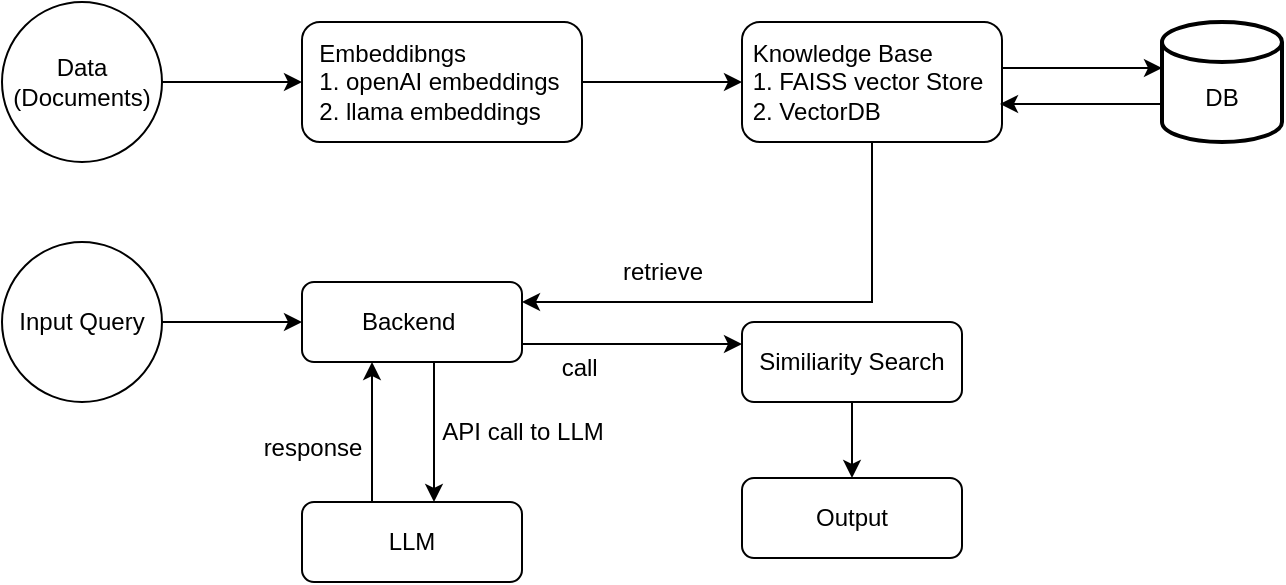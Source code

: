 <mxfile version="24.8.4">
  <diagram name="Page-1" id="OoK_uFteP8kYXy7ZYC2m">
    <mxGraphModel dx="1313" dy="653" grid="1" gridSize="10" guides="1" tooltips="1" connect="1" arrows="1" fold="1" page="1" pageScale="1" pageWidth="850" pageHeight="1100" math="0" shadow="0">
      <root>
        <mxCell id="0" />
        <mxCell id="1" parent="0" />
        <mxCell id="UfGmUHNd1bt90k4gJdgt-2" style="edgeStyle=orthogonalEdgeStyle;rounded=0;orthogonalLoop=1;jettySize=auto;html=1;" edge="1" parent="1" source="UfGmUHNd1bt90k4gJdgt-1">
          <mxGeometry relative="1" as="geometry">
            <mxPoint x="190" y="90" as="targetPoint" />
          </mxGeometry>
        </mxCell>
        <mxCell id="UfGmUHNd1bt90k4gJdgt-1" value="Data (Documents)" style="ellipse;whiteSpace=wrap;html=1;aspect=fixed;" vertex="1" parent="1">
          <mxGeometry x="40" y="50" width="80" height="80" as="geometry" />
        </mxCell>
        <mxCell id="UfGmUHNd1bt90k4gJdgt-4" style="edgeStyle=orthogonalEdgeStyle;rounded=0;orthogonalLoop=1;jettySize=auto;html=1;" edge="1" parent="1" source="UfGmUHNd1bt90k4gJdgt-3" target="UfGmUHNd1bt90k4gJdgt-5">
          <mxGeometry relative="1" as="geometry">
            <mxPoint x="420" y="90" as="targetPoint" />
          </mxGeometry>
        </mxCell>
        <mxCell id="UfGmUHNd1bt90k4gJdgt-3" value="&amp;nbsp; Embeddibngs&amp;nbsp;&lt;div&gt;&amp;nbsp; 1. openAI embeddings&lt;/div&gt;&lt;div&gt;&amp;nbsp; 2. llama embeddings&lt;/div&gt;" style="rounded=1;whiteSpace=wrap;html=1;align=left;" vertex="1" parent="1">
          <mxGeometry x="190" y="60" width="140" height="60" as="geometry" />
        </mxCell>
        <mxCell id="UfGmUHNd1bt90k4gJdgt-23" style="edgeStyle=orthogonalEdgeStyle;rounded=0;orthogonalLoop=1;jettySize=auto;html=1;" edge="1" parent="1">
          <mxGeometry relative="1" as="geometry">
            <mxPoint x="540" y="83" as="sourcePoint" />
            <mxPoint x="620" y="83" as="targetPoint" />
          </mxGeometry>
        </mxCell>
        <mxCell id="UfGmUHNd1bt90k4gJdgt-5" value="&amp;nbsp;Knowledge Base&lt;div&gt;&amp;nbsp;1. FAISS vector Store&lt;/div&gt;&lt;div&gt;&amp;nbsp;2. VectorDB&lt;/div&gt;" style="rounded=1;whiteSpace=wrap;html=1;align=left;" vertex="1" parent="1">
          <mxGeometry x="410" y="60" width="130" height="60" as="geometry" />
        </mxCell>
        <mxCell id="UfGmUHNd1bt90k4gJdgt-7" style="edgeStyle=orthogonalEdgeStyle;rounded=0;orthogonalLoop=1;jettySize=auto;html=1;" edge="1" parent="1" source="UfGmUHNd1bt90k4gJdgt-6">
          <mxGeometry relative="1" as="geometry">
            <mxPoint x="190" y="210" as="targetPoint" />
          </mxGeometry>
        </mxCell>
        <mxCell id="UfGmUHNd1bt90k4gJdgt-6" value="Input Query" style="ellipse;whiteSpace=wrap;html=1;aspect=fixed;" vertex="1" parent="1">
          <mxGeometry x="40" y="170" width="80" height="80" as="geometry" />
        </mxCell>
        <mxCell id="UfGmUHNd1bt90k4gJdgt-11" style="edgeStyle=orthogonalEdgeStyle;rounded=0;orthogonalLoop=1;jettySize=auto;html=1;exitX=0.5;exitY=1;exitDx=0;exitDy=0;" edge="1" parent="1" source="UfGmUHNd1bt90k4gJdgt-5" target="UfGmUHNd1bt90k4gJdgt-8">
          <mxGeometry relative="1" as="geometry">
            <mxPoint x="330" y="210" as="sourcePoint" />
            <Array as="points">
              <mxPoint x="475" y="200" />
            </Array>
          </mxGeometry>
        </mxCell>
        <mxCell id="UfGmUHNd1bt90k4gJdgt-15" style="edgeStyle=orthogonalEdgeStyle;rounded=0;orthogonalLoop=1;jettySize=auto;html=1;" edge="1" parent="1">
          <mxGeometry relative="1" as="geometry">
            <mxPoint x="256" y="300" as="targetPoint" />
            <mxPoint x="256" y="230" as="sourcePoint" />
          </mxGeometry>
        </mxCell>
        <mxCell id="UfGmUHNd1bt90k4gJdgt-26" style="edgeStyle=orthogonalEdgeStyle;rounded=0;orthogonalLoop=1;jettySize=auto;html=1;" edge="1" parent="1">
          <mxGeometry relative="1" as="geometry">
            <mxPoint x="410" y="221" as="targetPoint" />
            <mxPoint x="300" y="221" as="sourcePoint" />
          </mxGeometry>
        </mxCell>
        <mxCell id="UfGmUHNd1bt90k4gJdgt-8" value="Backend&amp;nbsp;" style="rounded=1;whiteSpace=wrap;html=1;align=center;" vertex="1" parent="1">
          <mxGeometry x="190" y="190" width="110" height="40" as="geometry" />
        </mxCell>
        <mxCell id="UfGmUHNd1bt90k4gJdgt-14" value="retrieve" style="text;html=1;align=center;verticalAlign=middle;resizable=0;points=[];autosize=1;strokeColor=none;fillColor=none;" vertex="1" parent="1">
          <mxGeometry x="340" y="170" width="60" height="30" as="geometry" />
        </mxCell>
        <mxCell id="UfGmUHNd1bt90k4gJdgt-16" value="API call to LLM" style="text;html=1;align=center;verticalAlign=middle;resizable=0;points=[];autosize=1;strokeColor=none;fillColor=none;" vertex="1" parent="1">
          <mxGeometry x="250" y="250" width="100" height="30" as="geometry" />
        </mxCell>
        <mxCell id="UfGmUHNd1bt90k4gJdgt-18" style="edgeStyle=orthogonalEdgeStyle;rounded=0;orthogonalLoop=1;jettySize=auto;html=1;entryX=0.5;entryY=1;entryDx=0;entryDy=0;" edge="1" parent="1">
          <mxGeometry relative="1" as="geometry">
            <mxPoint x="225" y="300" as="sourcePoint" />
            <mxPoint x="225" y="230" as="targetPoint" />
          </mxGeometry>
        </mxCell>
        <mxCell id="UfGmUHNd1bt90k4gJdgt-17" value="LLM" style="rounded=1;whiteSpace=wrap;html=1;align=center;" vertex="1" parent="1">
          <mxGeometry x="190" y="300" width="110" height="40" as="geometry" />
        </mxCell>
        <mxCell id="UfGmUHNd1bt90k4gJdgt-19" value="response" style="text;html=1;align=center;verticalAlign=middle;resizable=0;points=[];autosize=1;strokeColor=none;fillColor=none;" vertex="1" parent="1">
          <mxGeometry x="160" y="258" width="70" height="30" as="geometry" />
        </mxCell>
        <mxCell id="UfGmUHNd1bt90k4gJdgt-21" value="Output" style="rounded=1;whiteSpace=wrap;html=1;align=center;" vertex="1" parent="1">
          <mxGeometry x="410" y="288" width="110" height="40" as="geometry" />
        </mxCell>
        <mxCell id="UfGmUHNd1bt90k4gJdgt-22" value="&lt;div&gt;&lt;br&gt;&lt;/div&gt;DB" style="strokeWidth=2;html=1;shape=mxgraph.flowchart.database;whiteSpace=wrap;" vertex="1" parent="1">
          <mxGeometry x="620" y="60" width="60" height="60" as="geometry" />
        </mxCell>
        <mxCell id="UfGmUHNd1bt90k4gJdgt-24" style="edgeStyle=orthogonalEdgeStyle;rounded=0;orthogonalLoop=1;jettySize=auto;html=1;" edge="1" parent="1">
          <mxGeometry relative="1" as="geometry">
            <mxPoint x="619" y="101" as="sourcePoint" />
            <mxPoint x="539" y="101" as="targetPoint" />
          </mxGeometry>
        </mxCell>
        <mxCell id="UfGmUHNd1bt90k4gJdgt-28" style="edgeStyle=orthogonalEdgeStyle;rounded=0;orthogonalLoop=1;jettySize=auto;html=1;entryX=0.5;entryY=0;entryDx=0;entryDy=0;" edge="1" parent="1" source="UfGmUHNd1bt90k4gJdgt-27" target="UfGmUHNd1bt90k4gJdgt-21">
          <mxGeometry relative="1" as="geometry" />
        </mxCell>
        <mxCell id="UfGmUHNd1bt90k4gJdgt-27" value="Similiarity Search" style="rounded=1;whiteSpace=wrap;html=1;align=center;" vertex="1" parent="1">
          <mxGeometry x="410" y="210" width="110" height="40" as="geometry" />
        </mxCell>
        <mxCell id="UfGmUHNd1bt90k4gJdgt-29" value="call&amp;nbsp;" style="text;html=1;align=center;verticalAlign=middle;resizable=0;points=[];autosize=1;strokeColor=none;fillColor=none;" vertex="1" parent="1">
          <mxGeometry x="310" y="218" width="40" height="30" as="geometry" />
        </mxCell>
      </root>
    </mxGraphModel>
  </diagram>
</mxfile>
